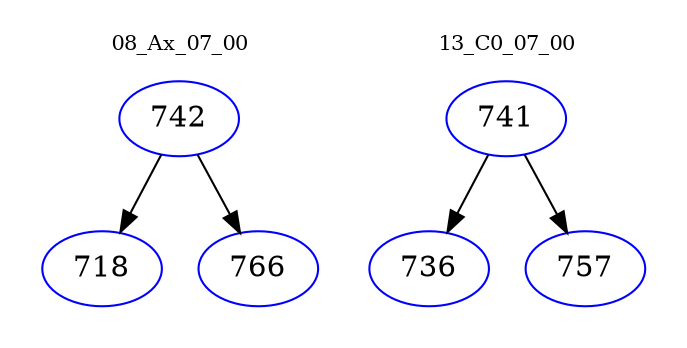 digraph{
subgraph cluster_0 {
color = white
label = "08_Ax_07_00";
fontsize=10;
T0_742 [label="742", color="blue"]
T0_742 -> T0_718 [color="black"]
T0_718 [label="718", color="blue"]
T0_742 -> T0_766 [color="black"]
T0_766 [label="766", color="blue"]
}
subgraph cluster_1 {
color = white
label = "13_C0_07_00";
fontsize=10;
T1_741 [label="741", color="blue"]
T1_741 -> T1_736 [color="black"]
T1_736 [label="736", color="blue"]
T1_741 -> T1_757 [color="black"]
T1_757 [label="757", color="blue"]
}
}
